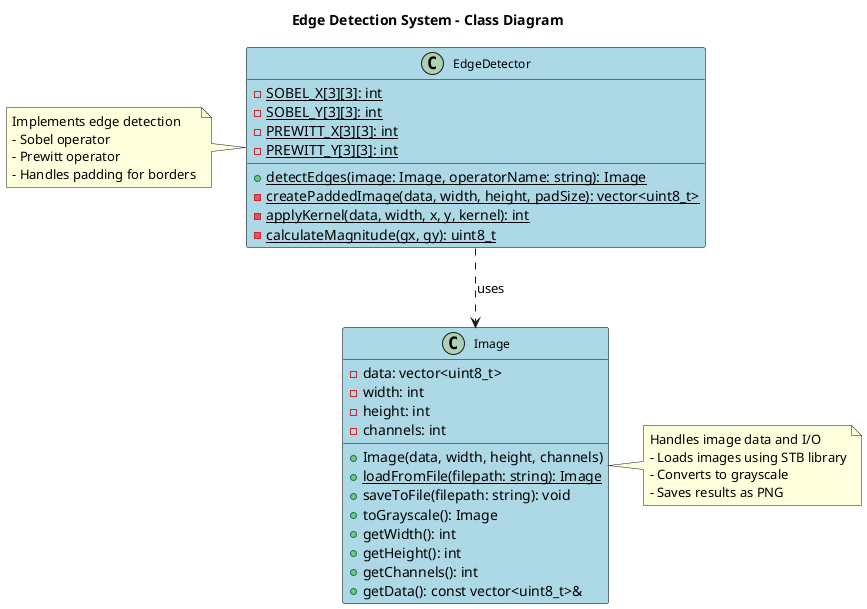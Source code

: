@startuml
' Add a title
title Edge Detection System - Class Diagram

' Simple color scheme
skinparam classBackgroundColor lightblue
skinparam classBorderColor black
skinparam classFontSize 12

' Image class
class Image {
  - data: vector<uint8_t>
  - width: int
  - height: int
  - channels: int
  __
  + Image(data, width, height, channels)
  + {static} loadFromFile(filepath: string): Image
  + saveToFile(filepath: string): void
  + toGrayscale(): Image
  + getWidth(): int
  + getHeight(): int
  + getChannels(): int
  + getData(): const vector<uint8_t>&
}

' EdgeDetector class
class EdgeDetector {
  - {static} SOBEL_X[3][3]: int
  - {static} SOBEL_Y[3][3]: int
  - {static} PREWITT_X[3][3]: int
  - {static} PREWITT_Y[3][3]: int
  __
  + {static} detectEdges(image: Image, operatorName: string): Image
  - {static} createPaddedImage(data, width, height, padSize): vector<uint8_t>
  - {static} applyKernel(data, width, x, y, kernel): int
  - {static} calculateMagnitude(gx, gy): uint8_t
}

' Relationship
EdgeDetector ..> Image : uses

' Notes
note right of Image
  Handles image data and I/O
  - Loads images using STB library
  - Converts to grayscale
  - Saves results as PNG
end note

note left of EdgeDetector
  Implements edge detection
  - Sobel operator
  - Prewitt operator
  - Handles padding for borders
end note

@enduml